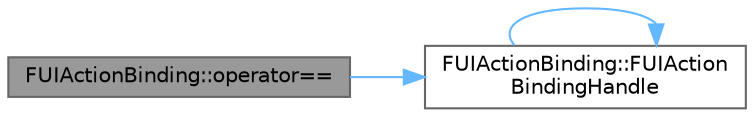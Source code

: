 digraph "FUIActionBinding::operator=="
{
 // INTERACTIVE_SVG=YES
 // LATEX_PDF_SIZE
  bgcolor="transparent";
  edge [fontname=Helvetica,fontsize=10,labelfontname=Helvetica,labelfontsize=10];
  node [fontname=Helvetica,fontsize=10,shape=box,height=0.2,width=0.4];
  rankdir="LR";
  Node1 [id="Node000001",label="FUIActionBinding::operator==",height=0.2,width=0.4,color="gray40", fillcolor="grey60", style="filled", fontcolor="black",tooltip=" "];
  Node1 -> Node2 [id="edge1_Node000001_Node000002",color="steelblue1",style="solid",tooltip=" "];
  Node2 [id="Node000002",label="FUIActionBinding::FUIAction\lBindingHandle",height=0.2,width=0.4,color="grey40", fillcolor="white", style="filled",URL="$d3/dfb/structFUIActionBinding.html#abffea04cef6effc508c237fec8906c61",tooltip=" "];
  Node2 -> Node2 [id="edge2_Node000002_Node000002",color="steelblue1",style="solid",tooltip=" "];
}
